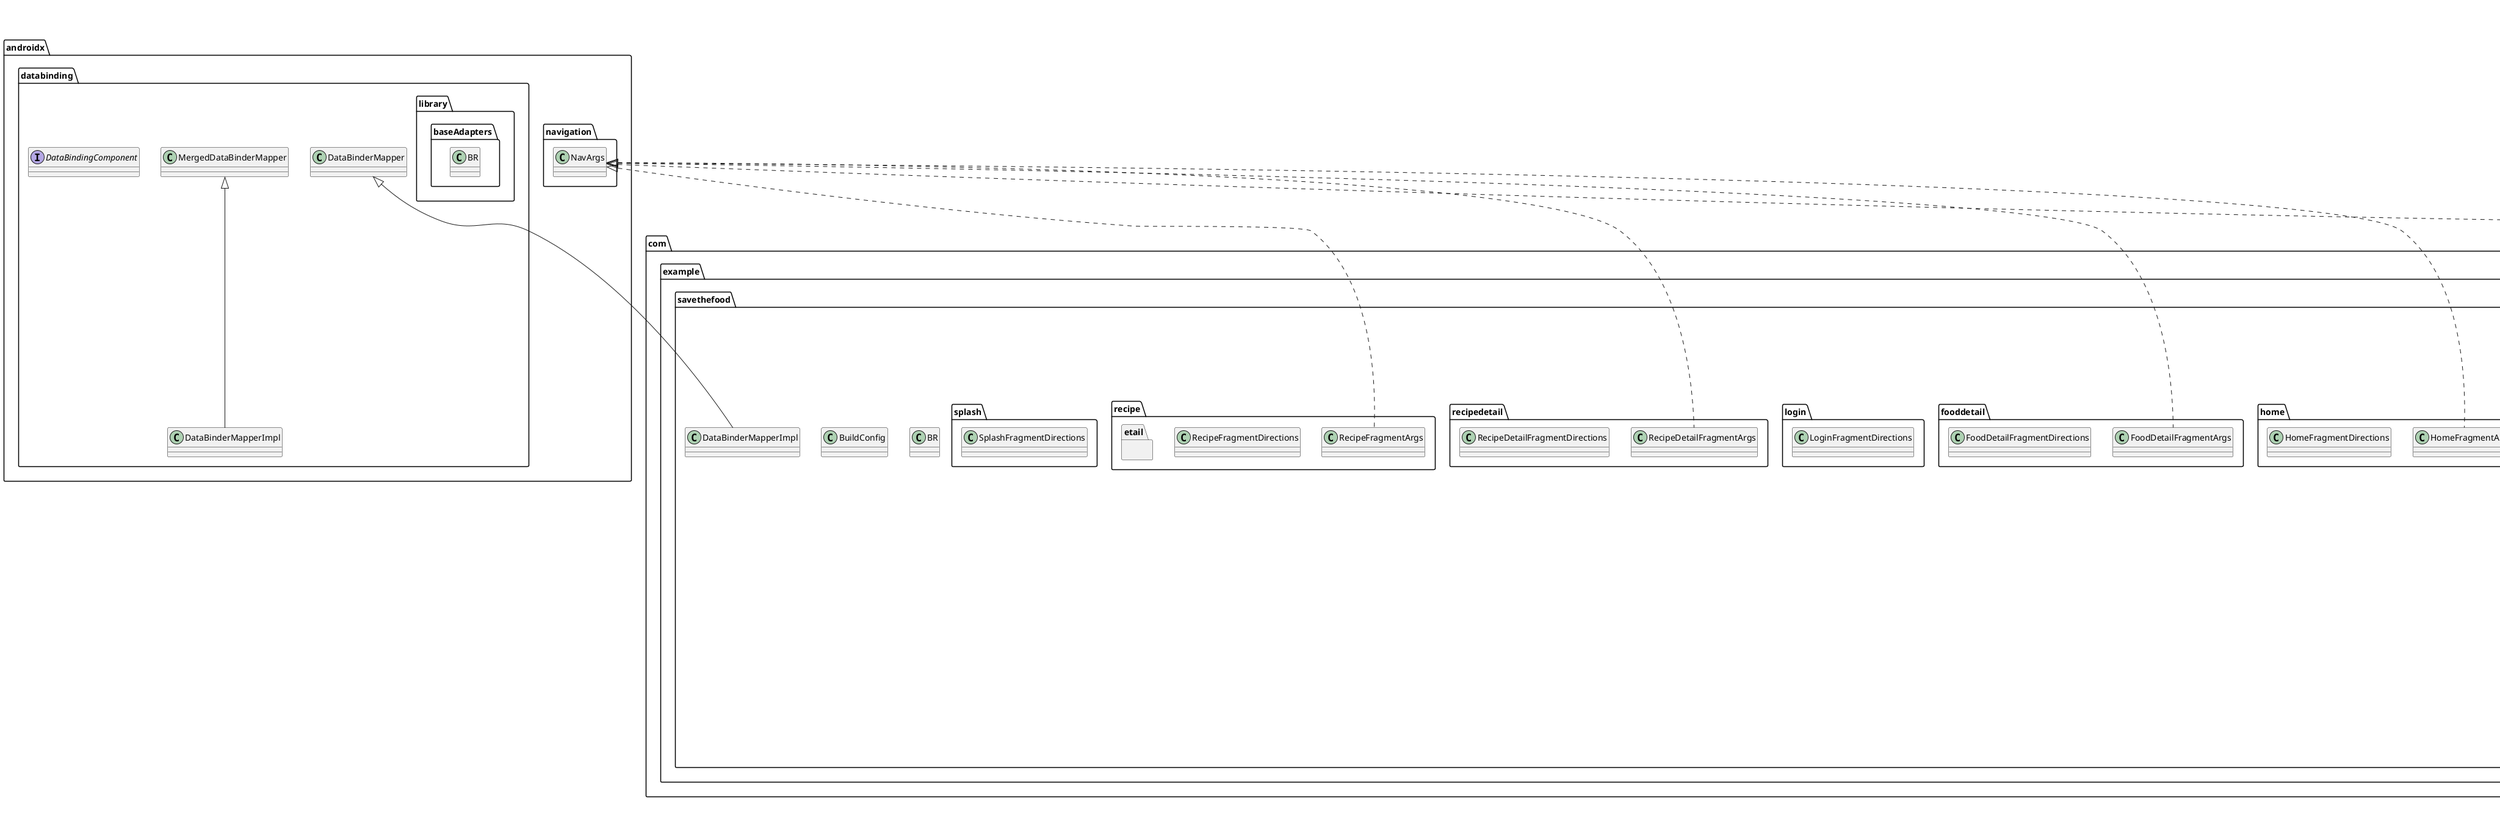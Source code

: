 @startuml

title __APP's Class Diagram__\n

  namespace androidx.databinding {
    class androidx.databinding.DataBinderMapperImpl {
    }
  }
  

  namespace androidx.databinding {
    interface androidx.databinding.DataBindingComponent {
    }
  }
  

  namespace androidx.databinding {
    namespace library.baseAdapters {
      class androidx.databinding.library.baseAdapters.BR {
      }
    }
  }
  

  namespace com.example.savethefood {
    class com.example.savethefood.BR {
    }
  }
  

  namespace com.example.savethefood {
    class com.example.savethefood.BuildConfig {
    }
  }
  

  namespace com.example.savethefood {
    class com.example.savethefood.DataBinderMapperImpl {
    }
  }
  

  namespace com.example.savethefood {
    namespace cook {
      class com.example.savethefood.cook.RecipeCookFragmentArgs {
      }
    }
  }
  

  namespace com.example.savethefood {
    namespace data.source.local.dao {
      class com.example.savethefood.data.source.local.dao.FoodDatabaseDao_Impl {
      }
    }
  }
  

  namespace com.example.savethefood {
    namespace data.source.local.dao {
      class com.example.savethefood.data.source.local.dao.RecipeDatabaseDao_Impl {
      }
    }
  }
  

  namespace com.example.savethefood {
    namespace data.source.local.dao {
      class com.example.savethefood.data.source.local.dao.RecipeInfoDatabaseDao_Impl {
      }
    }
  }
  

  namespace com.example.savethefood {
    namespace data.source.local.dao {
      class com.example.savethefood.data.source.local.dao.UserDatabaseDao_Impl {
      }
    }
  }
  

  namespace com.example.savethefood {
    namespace data.source.local.database {
      class com.example.savethefood.data.source.local.database.SaveTheFoodDatabase_Impl {
      }
    }
  }
  

  namespace com.example.savethefood {
    namespace databinding {
      class com.example.savethefood.databinding.ActivityMainBindingImpl {
      }
    }
  }
  

  namespace com.example.savethefood {
    namespace databinding {
      class com.example.savethefood.databinding.EquipmentInstructionItemBindingImpl {
      }
    }
  }
  

  namespace com.example.savethefood {
    namespace databinding {
      class com.example.savethefood.databinding.FoodItemBindingImpl {
      }
    }
  }
  

  namespace com.example.savethefood {
    namespace databinding {
      class com.example.savethefood.databinding.FoodSearchItemBindingLandImpl {
      }
    }
  }
  

  namespace com.example.savethefood {
    namespace databinding {
      class com.example.savethefood.databinding.FoodSearchItemBindingV26Impl {
      }
    }
  }
  

  namespace com.example.savethefood {
    namespace databinding {
      class com.example.savethefood.databinding.FragmentFoodBindingImpl {
      }
    }
  }
  

  namespace com.example.savethefood {
    namespace databinding {
      class com.example.savethefood.databinding.FragmentFoodBindingLandImpl {
      }
    }
  }
  

  namespace com.example.savethefood {
    namespace databinding {
      class com.example.savethefood.databinding.FragmentFoodDetailBindingImpl {
      }
    }
  }
  

  namespace com.example.savethefood {
    namespace databinding {
      class com.example.savethefood.databinding.FragmentFoodDetailBindingLandImpl {
      }
    }
  }
  

  namespace com.example.savethefood {
    namespace databinding {
      class com.example.savethefood.databinding.FragmentHomeBindingImpl {
      }
    }
  }
  

  namespace com.example.savethefood {
    namespace databinding {
      class com.example.savethefood.databinding.FragmentHomeBindingLandImpl {
      }
    }
  }
  

  namespace com.example.savethefood {
    namespace databinding {
      class com.example.savethefood.databinding.FragmentLoginBindingImpl {
      }
    }
  }
  

  namespace com.example.savethefood {
    namespace databinding {
      class com.example.savethefood.databinding.FragmentReceipeBindingImpl {
      }
    }
  }
  

  namespace com.example.savethefood {
    namespace databinding {
      class com.example.savethefood.databinding.FragmentReceipeBindingLandImpl {
      }
    }
  }
  

  namespace com.example.savethefood {
    namespace databinding {
      class com.example.savethefood.databinding.FragmentRecipeCookBindingImpl {
      }
    }
  }
  

  namespace com.example.savethefood {
    namespace databinding {
      class com.example.savethefood.databinding.FragmentRecipeCookBindingLandImpl {
      }
    }
  }
  

  namespace com.example.savethefood {
    namespace databinding {
      class com.example.savethefood.databinding.FragmentRecipeDetailBindingImpl {
      }
    }
  }
  

  namespace com.example.savethefood {
    namespace databinding {
      class com.example.savethefood.databinding.FragmentRecipeDetailBindingLandImpl {
      }
    }
  }
  

  namespace com.example.savethefood {
    namespace databinding {
      class com.example.savethefood.databinding.FragmentRecipeDetailBindingSw600dpImpl {
      }
    }
  }
  

  namespace com.example.savethefood {
    namespace databinding {
      class com.example.savethefood.databinding.FragmentSignupBindingImpl {
      }
    }
  }
  

  namespace com.example.savethefood {
    namespace databinding {
      class com.example.savethefood.databinding.FragmentSplashBindingImpl {
      }
    }
  }
  

  namespace com.example.savethefood {
    namespace databinding {
      class com.example.savethefood.databinding.IngredientDetailBindingImpl {
      }
    }
  }
  

  namespace com.example.savethefood {
    namespace databinding {
      class com.example.savethefood.databinding.IngredientInstructionItemBindingImpl {
      }
    }
  }
  

  namespace com.example.savethefood {
    namespace databinding {
      class com.example.savethefood.databinding.IngredientItemBindingImpl {
      }
    }
  }
  

  namespace com.example.savethefood {
    namespace databinding {
      class com.example.savethefood.databinding.RecipeItemBindingImpl {
      }
    }
  }
  

  namespace com.example.savethefood {
    namespace databinding {
      class com.example.savethefood.databinding.StepCookItemBindingImpl {
      }
    }
  }
  

  namespace com.example.savethefood {
    namespace fooddetail {
      class com.example.savethefood.fooddetail.FoodDetailFragmentArgs {
      }
    }
  }
  

  namespace com.example.savethefood {
    namespace fooddetail {
      class com.example.savethefood.fooddetail.FoodDetailFragmentDirections {
      }
    }
  }
  

  namespace com.example.savethefood {
    namespace generated.callback {
      class com.example.savethefood.generated.callback.OnClickListener {
      }
    }
  }
  

  namespace com.example.savethefood {
    namespace home {
      class com.example.savethefood.home.HomeFragmentArgs {
      }
    }
  }
  

  namespace com.example.savethefood {
    namespace home {
      class com.example.savethefood.home.HomeFragmentDirections {
      }
    }
  }
  

  namespace com.example.savethefood {
    namespace login {
      class com.example.savethefood.login.LoginFragmentDirections {
      }
    }
  }
  

  namespace com.example.savethefood {
    namespace recipe {
      class com.example.savethefood.recipe.RecipeFragmentArgs {
      }
    }
  }
  

  namespace com.example.savethefood {
    namespace recipe {
      class com.example.savethefood.recipe.RecipeFragmentDirections {
      }
    }
  }
  

  namespace com.example.savethefood {
    namespace recipe {
      namespace etail {
        class com.example.savethefood.recipedetail.RecipeDetailFragmentArgs {
        }
      }
    }
  }
  

  namespace com.example.savethefood {
    namespace recipe {
      namespace etail {
        class com.example.savethefood.recipedetail.RecipeDetailFragmentDirections {
        }
      }
    }
  }
  

  namespace com.example.savethefood {
    namespace splash {
      class com.example.savethefood.splash.SplashFragmentDirections {
      }
    }
  }
  

  androidx.databinding.DataBinderMapperImpl -up-|> androidx.databinding.MergedDataBinderMapper
  com.example.savethefood.DataBinderMapperImpl -up-|> androidx.databinding.DataBinderMapper
  com.example.savethefood.cook.RecipeCookFragmentArgs .up.|> androidx.navigation.NavArgs
  com.example.savethefood.data.source.local.dao.FoodDatabaseDao_Impl .up.|> com.example.savethefood.data.source.local.dao.FoodDatabaseDao
  com.example.savethefood.data.source.local.dao.RecipeDatabaseDao_Impl .up.|> com.example.savethefood.data.source.local.dao.RecipeDatabaseDao
  com.example.savethefood.data.source.local.dao.RecipeInfoDatabaseDao_Impl .up.|> com.example.savethefood.data.source.local.dao.RecipeInfoDatabaseDao
  com.example.savethefood.data.source.local.dao.UserDatabaseDao_Impl .up.|> com.example.savethefood.data.source.local.dao.UserDatabaseDao
  com.example.savethefood.data.source.local.database.SaveTheFoodDatabase_Impl -up-|> com.example.savethefood.data.source.local.database.SaveTheFoodDatabase
  com.example.savethefood.data.source.local.database.SaveTheFoodDatabase_Impl o-- com.example.savethefood.data.source.local.dao.FoodDatabaseDao : _foodDatabaseDao
  com.example.savethefood.data.source.local.database.SaveTheFoodDatabase_Impl o-- com.example.savethefood.data.source.local.dao.RecipeDatabaseDao : _recipeDatabaseDao
  com.example.savethefood.data.source.local.database.SaveTheFoodDatabase_Impl o-- com.example.savethefood.data.source.local.dao.RecipeInfoDatabaseDao : _recipeInfoDatabaseDao
  com.example.savethefood.data.source.local.database.SaveTheFoodDatabase_Impl o-- com.example.savethefood.data.source.local.dao.UserDatabaseDao : _userDatabaseDao
  com.example.savethefood.databinding.ActivityMainBindingImpl -up-|> com.example.savethefood.databinding.ActivityMainBinding
  com.example.savethefood.databinding.EquipmentInstructionItemBindingImpl -up-|> com.example.savethefood.databinding.EquipmentInstructionItemBinding
  com.example.savethefood.databinding.FoodItemBindingImpl .up.|> com.example.savethefood.generated.callback.OnClickListener.Listener
  com.example.savethefood.databinding.FoodItemBindingImpl -up-|> com.example.savethefood.databinding.FoodItemBinding
  com.example.savethefood.databinding.FoodSearchItemBindingLandImpl .up.|> com.example.savethefood.generated.callback.OnClickListener.Listener
  com.example.savethefood.databinding.FoodSearchItemBindingLandImpl -up-|> com.example.savethefood.databinding.FoodSearchItemBinding
  com.example.savethefood.databinding.FoodSearchItemBindingV26Impl .up.|> com.example.savethefood.generated.callback.OnClickListener.Listener
  com.example.savethefood.databinding.FoodSearchItemBindingV26Impl -up-|> com.example.savethefood.databinding.FoodSearchItemBinding
  com.example.savethefood.databinding.FragmentFoodBindingImpl .up.|> com.example.savethefood.generated.callback.OnClickListener.Listener
  com.example.savethefood.databinding.FragmentFoodBindingImpl -up-|> com.example.savethefood.databinding.FragmentFoodBinding
  com.example.savethefood.databinding.FragmentFoodBindingLandImpl .up.|> com.example.savethefood.generated.callback.OnClickListener.Listener
  com.example.savethefood.databinding.FragmentFoodBindingLandImpl -up-|> com.example.savethefood.databinding.FragmentFoodBinding
  com.example.savethefood.databinding.FragmentFoodDetailBindingImpl -up-|> com.example.savethefood.databinding.FragmentFoodDetailBinding
  com.example.savethefood.databinding.FragmentFoodDetailBindingLandImpl -up-|> com.example.savethefood.databinding.FragmentFoodDetailBinding
  com.example.savethefood.databinding.FragmentHomeBindingImpl .up.|> com.example.savethefood.generated.callback.OnClickListener.Listener
  com.example.savethefood.databinding.FragmentHomeBindingImpl -up-|> com.example.savethefood.databinding.FragmentHomeBinding
  com.example.savethefood.databinding.FragmentHomeBindingLandImpl .up.|> com.example.savethefood.generated.callback.OnClickListener.Listener
  com.example.savethefood.databinding.FragmentHomeBindingLandImpl -up-|> com.example.savethefood.databinding.FragmentHomeBinding
  com.example.savethefood.databinding.FragmentLoginBindingImpl .up.|> com.example.savethefood.generated.callback.OnClickListener.Listener
  com.example.savethefood.databinding.FragmentLoginBindingImpl -up-|> com.example.savethefood.databinding.FragmentLoginBinding
  com.example.savethefood.databinding.FragmentReceipeBindingImpl -up-|> com.example.savethefood.databinding.FragmentReceipeBinding
  com.example.savethefood.databinding.FragmentReceipeBindingLandImpl -up-|> com.example.savethefood.databinding.FragmentReceipeBinding
  com.example.savethefood.databinding.FragmentRecipeCookBindingImpl -up-|> com.example.savethefood.databinding.FragmentRecipeCookBinding
  com.example.savethefood.databinding.FragmentRecipeCookBindingLandImpl -up-|> com.example.savethefood.databinding.FragmentRecipeCookBinding
  com.example.savethefood.databinding.FragmentRecipeDetailBindingImpl .up.|> com.example.savethefood.generated.callback.OnClickListener.Listener
  com.example.savethefood.databinding.FragmentRecipeDetailBindingImpl -up-|> com.example.savethefood.databinding.FragmentRecipeDetailBinding
  com.example.savethefood.databinding.FragmentRecipeDetailBindingLandImpl .up.|> com.example.savethefood.generated.callback.OnClickListener.Listener
  com.example.savethefood.databinding.FragmentRecipeDetailBindingLandImpl -up-|> com.example.savethefood.databinding.FragmentRecipeDetailBinding
  com.example.savethefood.databinding.FragmentRecipeDetailBindingSw600dpImpl .up.|> com.example.savethefood.generated.callback.OnClickListener.Listener
  com.example.savethefood.databinding.FragmentRecipeDetailBindingSw600dpImpl -up-|> com.example.savethefood.databinding.FragmentRecipeDetailBinding
  com.example.savethefood.databinding.FragmentSignupBindingImpl .up.|> com.example.savethefood.generated.callback.OnClickListener.Listener
  com.example.savethefood.databinding.FragmentSignupBindingImpl -up-|> com.example.savethefood.databinding.FragmentSignupBinding
  com.example.savethefood.databinding.FragmentSplashBindingImpl -up-|> com.example.savethefood.databinding.FragmentSplashBinding
  com.example.savethefood.databinding.IngredientDetailBindingImpl -up-|> com.example.savethefood.databinding.IngredientDetailBinding
  com.example.savethefood.databinding.IngredientInstructionItemBindingImpl -up-|> com.example.savethefood.databinding.IngredientInstructionItemBinding
  com.example.savethefood.databinding.IngredientItemBindingImpl -up-|> com.example.savethefood.databinding.IngredientItemBinding
  com.example.savethefood.databinding.RecipeItemBindingImpl .up.|> com.example.savethefood.generated.callback.OnClickListener.Listener
  com.example.savethefood.databinding.RecipeItemBindingImpl -up-|> com.example.savethefood.databinding.RecipeItemBinding
  com.example.savethefood.databinding.StepCookItemBindingImpl -up-|> com.example.savethefood.databinding.StepCookItemBinding
  com.example.savethefood.fooddetail.FoodDetailFragmentArgs .up.|> androidx.navigation.NavArgs
  com.example.savethefood.generated.callback.OnClickListener .up.|> android.view.View.OnClickListener
  com.example.savethefood.generated.callback.OnClickListener o-- com.example.savethefood.generated.callback.OnClickListener.Listener : mListener
  com.example.savethefood.home.HomeFragmentArgs .up.|> androidx.navigation.NavArgs
  com.example.savethefood.recipe.RecipeFragmentArgs .up.|> androidx.navigation.NavArgs
  com.example.savethefood.recipedetail.RecipeDetailFragmentArgs .up.|> androidx.navigation.NavArgs


right footer


PlantUML diagram generated by SketchIt! (https://bitbucket.org/pmesmeur/sketch.it)
For more information about this tool, please contact philippe.mesmeur@gmail.com
endfooter

@enduml
